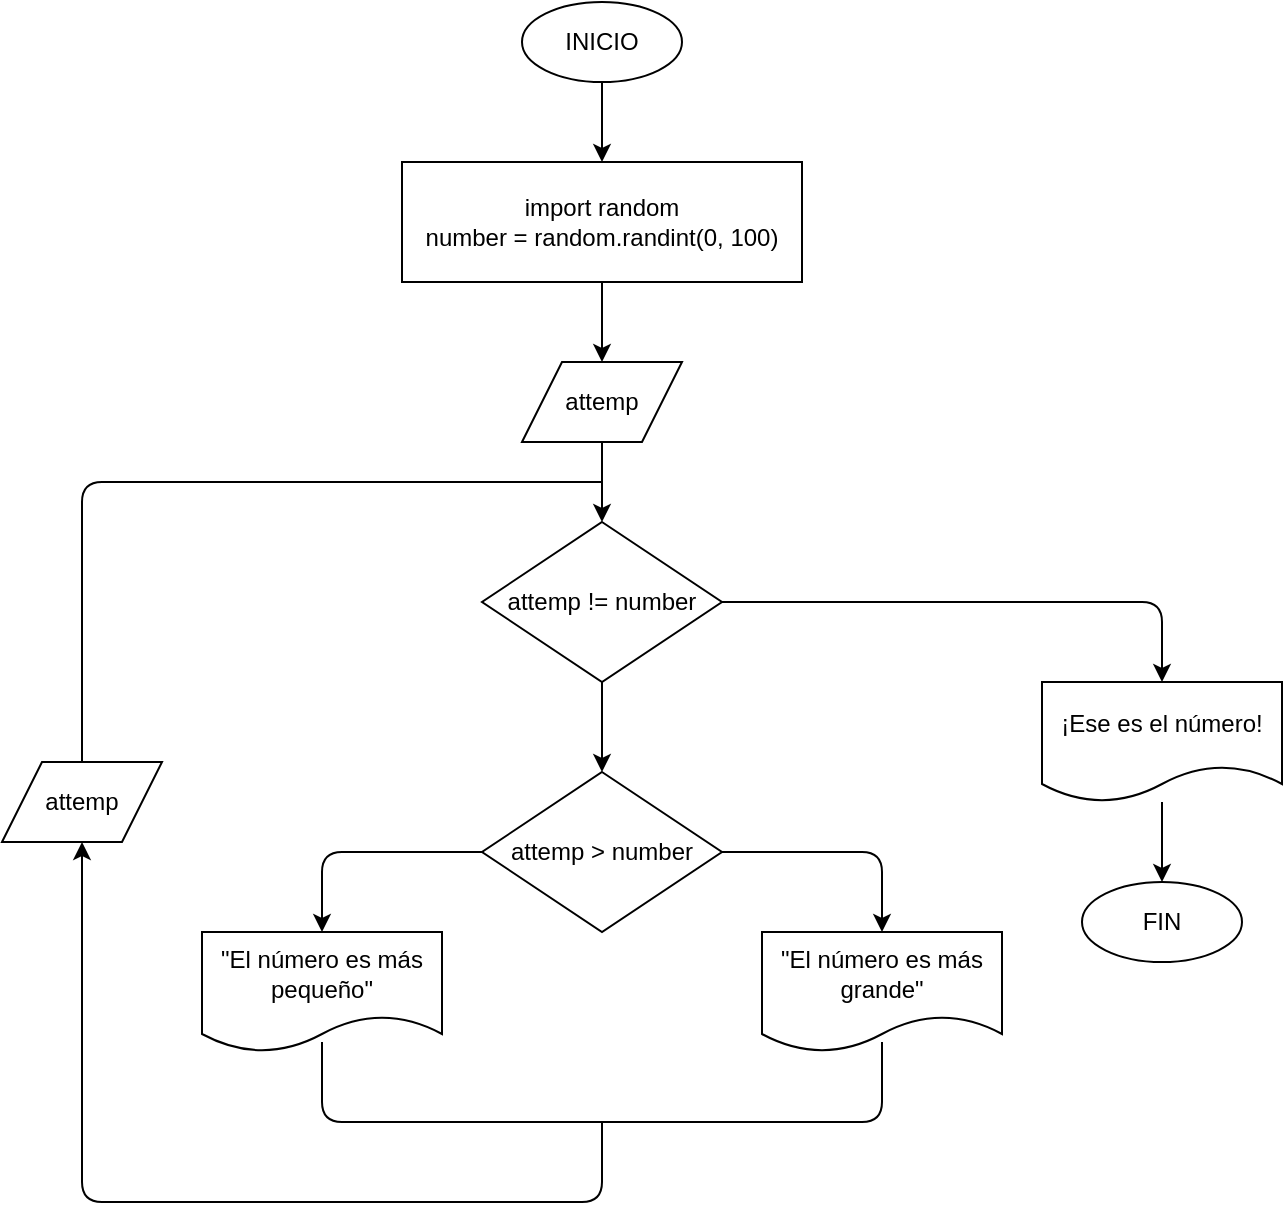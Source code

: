 <mxfile>
    <diagram id="Z6M-t7V3iBa8GmOSsDlL" name="Página-1">
        <mxGraphModel dx="1477" dy="516" grid="1" gridSize="10" guides="1" tooltips="1" connect="1" arrows="1" fold="1" page="1" pageScale="1" pageWidth="827" pageHeight="1169" math="0" shadow="0">
            <root>
                <mxCell id="0"/>
                <mxCell id="1" parent="0"/>
                <mxCell id="4" value="" style="edgeStyle=none;html=1;" edge="1" parent="1" source="2" target="3">
                    <mxGeometry relative="1" as="geometry"/>
                </mxCell>
                <mxCell id="2" value="INICIO" style="ellipse;whiteSpace=wrap;html=1;" vertex="1" parent="1">
                    <mxGeometry x="200" y="120" width="80" height="40" as="geometry"/>
                </mxCell>
                <mxCell id="6" value="" style="edgeStyle=none;html=1;" edge="1" parent="1" source="3" target="5">
                    <mxGeometry relative="1" as="geometry"/>
                </mxCell>
                <mxCell id="3" value="import random&#10;number = random.randint(0, 100)" style="whiteSpace=wrap;html=1;" vertex="1" parent="1">
                    <mxGeometry x="140" y="200" width="200" height="60" as="geometry"/>
                </mxCell>
                <mxCell id="8" value="" style="edgeStyle=none;html=1;" edge="1" parent="1" source="5" target="7">
                    <mxGeometry relative="1" as="geometry"/>
                </mxCell>
                <mxCell id="5" value="attemp" style="shape=parallelogram;perimeter=parallelogramPerimeter;whiteSpace=wrap;html=1;fixedSize=1;" vertex="1" parent="1">
                    <mxGeometry x="200" y="300" width="80" height="40" as="geometry"/>
                </mxCell>
                <mxCell id="10" value="" style="edgeStyle=none;html=1;" edge="1" parent="1" source="7" target="9">
                    <mxGeometry relative="1" as="geometry"/>
                </mxCell>
                <mxCell id="22" value="" style="edgeStyle=orthogonalEdgeStyle;html=1;endArrow=classic;endFill=1;entryX=0.5;entryY=0;entryDx=0;entryDy=0;" edge="1" parent="1" source="7" target="21">
                    <mxGeometry relative="1" as="geometry"/>
                </mxCell>
                <mxCell id="7" value="attemp != number" style="rhombus;whiteSpace=wrap;html=1;" vertex="1" parent="1">
                    <mxGeometry x="180" y="380" width="120" height="80" as="geometry"/>
                </mxCell>
                <mxCell id="12" value="" style="edgeStyle=orthogonalEdgeStyle;html=1;" edge="1" parent="1" source="9" target="11">
                    <mxGeometry relative="1" as="geometry">
                        <Array as="points">
                            <mxPoint x="380" y="545"/>
                        </Array>
                    </mxGeometry>
                </mxCell>
                <mxCell id="14" style="edgeStyle=orthogonalEdgeStyle;html=1;exitX=0;exitY=0.5;exitDx=0;exitDy=0;entryX=0.5;entryY=0;entryDx=0;entryDy=0;" edge="1" parent="1" source="9" target="13">
                    <mxGeometry relative="1" as="geometry"/>
                </mxCell>
                <mxCell id="9" value="attemp &amp;gt; number" style="rhombus;whiteSpace=wrap;html=1;" vertex="1" parent="1">
                    <mxGeometry x="180" y="505" width="120" height="80" as="geometry"/>
                </mxCell>
                <mxCell id="11" value="&quot;El número es más grande&quot;" style="shape=document;whiteSpace=wrap;html=1;boundedLbl=1;" vertex="1" parent="1">
                    <mxGeometry x="320" y="585" width="120" height="60" as="geometry"/>
                </mxCell>
                <mxCell id="13" value="&quot;El número es más pequeño&quot;" style="shape=document;whiteSpace=wrap;html=1;boundedLbl=1;" vertex="1" parent="1">
                    <mxGeometry x="40" y="585" width="120" height="60" as="geometry"/>
                </mxCell>
                <mxCell id="15" value="" style="endArrow=none;html=1;" edge="1" parent="1">
                    <mxGeometry width="50" height="50" relative="1" as="geometry">
                        <mxPoint x="100" y="640" as="sourcePoint"/>
                        <mxPoint x="380" y="640" as="targetPoint"/>
                        <Array as="points">
                            <mxPoint x="100" y="680"/>
                            <mxPoint x="380" y="680"/>
                        </Array>
                    </mxGeometry>
                </mxCell>
                <mxCell id="18" style="edgeStyle=orthogonalEdgeStyle;html=1;exitX=0.5;exitY=0;exitDx=0;exitDy=0;endArrow=none;endFill=0;" edge="1" parent="1" source="16">
                    <mxGeometry relative="1" as="geometry">
                        <mxPoint x="240" y="360" as="targetPoint"/>
                        <Array as="points">
                            <mxPoint x="-20" y="360"/>
                        </Array>
                    </mxGeometry>
                </mxCell>
                <mxCell id="16" value="attemp" style="shape=parallelogram;perimeter=parallelogramPerimeter;whiteSpace=wrap;html=1;fixedSize=1;" vertex="1" parent="1">
                    <mxGeometry x="-60" y="500" width="80" height="40" as="geometry"/>
                </mxCell>
                <mxCell id="20" value="" style="endArrow=classic;html=1;entryX=0.5;entryY=1;entryDx=0;entryDy=0;" edge="1" parent="1" target="16">
                    <mxGeometry width="50" height="50" relative="1" as="geometry">
                        <mxPoint x="240" y="680" as="sourcePoint"/>
                        <mxPoint x="220" y="480" as="targetPoint"/>
                        <Array as="points">
                            <mxPoint x="240" y="720"/>
                            <mxPoint x="-20" y="720"/>
                        </Array>
                    </mxGeometry>
                </mxCell>
                <mxCell id="24" value="" style="edgeStyle=orthogonalEdgeStyle;html=1;endArrow=classic;endFill=1;" edge="1" parent="1" source="21" target="23">
                    <mxGeometry relative="1" as="geometry"/>
                </mxCell>
                <mxCell id="21" value="¡Ese es el número!" style="shape=document;whiteSpace=wrap;html=1;boundedLbl=1;" vertex="1" parent="1">
                    <mxGeometry x="460" y="460" width="120" height="60" as="geometry"/>
                </mxCell>
                <mxCell id="23" value="FIN" style="ellipse;whiteSpace=wrap;html=1;" vertex="1" parent="1">
                    <mxGeometry x="480" y="560" width="80" height="40" as="geometry"/>
                </mxCell>
            </root>
        </mxGraphModel>
    </diagram>
</mxfile>